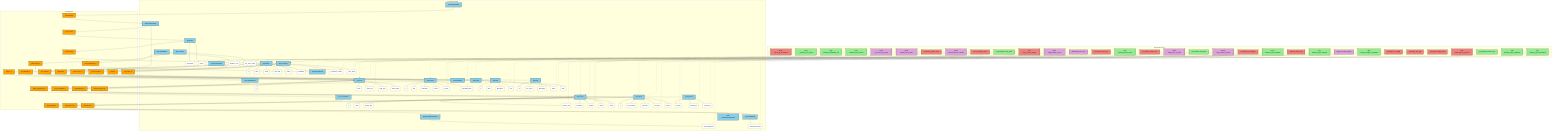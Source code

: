 graph TD
    %% ===================================================================
    %% 1. Style Definitions
    %% ===================================================================
    classDef entityStyle fill:#87CEEB,stroke:#333,stroke-width:2px,color:#000
    classDef attributeStyle fill:#fff,stroke:#333,stroke-width:1px,color:#000
    classDef relationStyle fill:#FFA500,stroke:#333,stroke-width:2px,color:#000
    classDef goalStyle fill:#90EE90,stroke:#333,stroke-width:2px,color:#000
    classDef conditionStyle fill:#F08080,stroke:#333,stroke-width:2px,color:#000
    classDef dvStyle fill:#DDA0DD,stroke:#333,stroke-width:2px,color:#000

    %% ===================================================================
    %% 2. Entities and Their Attributes
    %% ===================================================================
    subgraph Core Domain Model
        direction LR

        %% E0: Project
        E0["(E0) Project"]:::entityStyle
        E0_A0("id"):::attributeStyle; E0_A1("name"):::attributeStyle; E0_A2("project_start"):::attributeStyle; E0_A3("project_end"):::attributeStyle; E0_A4("description"):::attributeStyle; E0_A5("budget"):::attributeStyle; E0_A6("status"):::attributeStyle; E0_A7("priority"):::attributeStyle
        E0 --- E0_A0 & E0_A1 & E0_A2 & E0_A3 & E0_A4 & E0_A5 & E0_A6 & E0_A7

        %% E1: Team
        E1["(E1) Team"]:::entityStyle
        E1_A0("id"):::attributeStyle; E1_A1("name"):::attributeStyle; E1_A2("team_size"):::attributeStyle; E1_A3("team_start"):::attributeStyle; E1_A4("team_status"):::attributeStyle
        E1 --- E1_A0 & E1_A1 & E1_A2 & E1_A3 & E1_A4

        %% E2: Worker
        E2["(E2) Worker"]:::entityStyle
        E2_A0("id"):::attributeStyle; E2_A1("name"):::attributeStyle; E2_A2("email"):::attributeStyle; E2_A3("start_date"):::attributeStyle; E2_A4("status"):::attributeStyle; E2_A5("availability"):::attributeStyle
        E2 --- E2_A0 & E2_A1 & E2_A2 & E2_A3 & E2_A4 & E2_A5

        %% E3: Feature
        E3["(E3) Feature"]:::entityStyle
        E3_A0("id"):::attributeStyle; E3_A1("title"):::attributeStyle; E3_A2("description"):::attributeStyle; E3_A3("status"):::attributeStyle; E3_A4("priority"):::attributeStyle; E3_A5("estimated_effort"):::attributeStyle
        E3 --- E3_A0 & E3_A1 & E3_A2 & E3_A3 & E3_A4 & E3_A5

        %% E4: Skill
        E4["(E4) Skill"]:::entityStyle
        E4_A0("id"):::attributeStyle; E4_A1("label"):::attributeStyle; E4_A2("description"):::attributeStyle; E4_A3("level"):::attributeStyle
        E4 --- E4_A0 & E4_A1 & E4_A2 & E4_A3

        %% E5: Role
        E5["(E5) Role"]:::entityStyle
        E5_A0("id"):::attributeStyle; E5_A1("role_name"):::attributeStyle; E5_A2("description"):::attributeStyle
        E5 --- E5_A0 & E5_A1 & E5_A2

        %% E6: ProductOwner
        E6["(E6) ProductOwner"]:::entityStyle

        %% E7: ScrumMaster
        E7["(E7) ScrumMaster"]:::entityStyle

        %% E8: ProductBacklog
        E8["(E8) ProductBacklog"]:::entityStyle

        %% E9: Sprint
        E9["(E9) Sprint"]:::entityStyle
        E9_A0("id"):::attributeStyle; E9_A1("sprint_number"):::attributeStyle; E9_A2("start_date"):::attributeStyle; E9_A3("end_date"):::attributeStyle; E9_A4("status"):::attributeStyle
        E9 --- E9_A0 & E9_A1 & E9_A2 & E9_A3 & E9_A4

        %% E12: SprintReview
        E12["(E12) SprintReview"]:::entityStyle

        %% E13: SprintRetrospective
        E13["(E13) SprintRetrospective"]:::entityStyle
        E13_A3("team_satisfaction"):::attributeStyle
        E13 --- E13_A3

        %% E14: SprintBacklog
        E14["(E14) SprintBacklog"]:::entityStyle

        %% E15: SprintGoal
        E15["(E15) SprintGoal"]:::entityStyle
        E15_A2("achievement_status"):::attributeStyle
        E15 --- E15_A2
        
        %% E16: Epic
        E16["(E16) Epic"]:::entityStyle
        E16_A2("description"):::attributeStyle; E16_A3("priority"):::attributeStyle
        E16 --- E16_A2 & E16_A3

        %% E17: UserStory
        E17["(E17) UserStory"]:::entityStyle
        E17_A3("acceptance_criteria"):::attributeStyle; E17_A5("story_points"):::attributeStyle
        E17 --- E17_A3 & E17_A5

        %% E18: Task
        E18["(E18) Task"]:::entityStyle
        E18_A3("status"):::attributeStyle; E18_A4("effort"):::attributeStyle
        E18 --- E18_A3 & E18_A4

        %% E19: DevelopmentSnapshot
        E19["(E19) DevelopmentSnapshot"]:::entityStyle

        %% E20: Blocker
        E20["(E20) Blocker"]:::entityStyle
        E20_A3("severity"):::attributeStyle; E20_A5("detected_on"):::attributeStyle; E20_A6("resolved_on"):::attributeStyle
        E20 --- E20_A3 & E20_A5 & E20_A6

        %% E21: Stakeholder
        E21["(E21) Stakeholder"]:::entityStyle
        E21_A6("influence_level"):::attributeStyle
        E21 --- E21_A6

        %% E22: Velocity
        E22["(E22) Velocity"]:::entityStyle
        E22_A2("avg._story_points"):::attributeStyle
        E22 --- E22_A2

        %% E23: ReleasePlan
        E23["(E23) ReleasePlan"]:::entityStyle

        %% E24: Roadmap
        E24["(E24) Roadmap"]:::entityStyle
    end

    %% ===================================================================
    %% 3. Relationships between Entities
    %% ===================================================================
    subgraph Relationships
        direction TB
        R1["(R1) is_assigned_to"]:::relationStyle; E1 --> R1 --> E0
        R2["(R2) belongs_to"]:::relationStyle;     E2 --> R2 --> E1
        R3["(R3) has"]:::relationStyle;            E2 --> R3 --> E4
        R4["(R4) takes_on"]:::relationStyle;      E2 --> R4 --> E5
        R5["(R5) manages"]:::relationStyle;       E6 --> R5 --> E8
        R6["(R6) is_supported_by"]:::relationStyle; E1 --> R6 --> E7
        R7["(R7) contains"]:::relationStyle;       E8 --> R7 --> E3
        R8["(R8) contains"]:::relationStyle;       E8 --> R8 --> E16
        R9["(R9) contains"]:::relationStyle;       E16 --> R9 --> E17
        R10["(R10) consists_of"]:::relationStyle;   E17 --> R10 --> E18
        R11["(R11) is_in"]:::relationStyle;         E17 --> R11 --> E14
        R12["(R12) belongs_to"]:::relationStyle;   E14 --> R12 --> E9
        R13["(R13) pursues"]:::relationStyle;      E9 --> R13 --> E15
        R16["(R16) is_blocked_by"]:::relationStyle; E18 --> R16 --> E20
        R17["(R17) participates_in"]:::relationStyle; E21 --> R17 --> E12
        R18["(R18) moderates"]:::relationStyle;     E7 --> R18 --> E13
        R19["(R19) refers_to"]:::relationStyle;     E22 --> R19 --> E1
        R20["(R20) plans"]:::relationStyle;         E23 --> R20 --> E3
        R21["(R21) is_part_of"]:::relationStyle;   E23 --> R21 --> E24
        R22["(R22) generates"]:::relationStyle;     E9 --> R22 --> E19
    end

    %% ===================================================================
    %% 4. Optimization Model Layer (Goals, Conditions, DVs)
    %% ===================================================================
    subgraph Optimization Layer
        direction BT
        
        %% Goal Nodes
        G0["(G0) maximize_feature_value"]:::goalStyle
        G1["(G1) maximize_story_points"]:::goalStyle
        G2["(G2) minimize_total_effort"]:::goalStyle
        G3["(G3) maximize_team_velocity"]:::goalStyle
        G4["(G4) minimize_blocker_time"]:::goalStyle
        G5["(G5) maximize_stakeholder_sat."]:::goalStyle
        G6["(G6) maximize_goal_achievement"]:::goalStyle
        G7["(G7) minimize_project_duration"]:::goalStyle
        G8["(G8) maximize_team_satisfaction"]:::goalStyle
        G9["(G9) minimize_budget_consumption"]:::goalStyle
        G10["(G10) maximize_task_completion"]:::goalStyle
        G11["(G11) maximize_epic_priority"]:::goalStyle

        %% Condition Nodes
        C0["(C0) enforce_team_size"]:::conditionStyle
        C1["(C1) respect_worker_avail."]:::conditionStyle
        C2["(C2) stay_in_sprint_capacity"]:::conditionStyle
        C3["(C3) project_in_budget"]:::conditionStyle
        C4["(C4) us_requires_criteria"]:::conditionStyle
        C5["(C5) task_status_valid"]:::conditionStyle
        C6["(C6) sprint_has_goal"]:::conditionStyle
        C7["(C7) feature_requires_prio"]:::conditionStyle
        C8["(C8) avoid_high_sev_blockers"]:::conditionStyle
        C9["(C9) sprint_duration_fixed"]:::conditionStyle
        C10["(C10) skill_level_adequate"]:::conditionStyle
        C11["(C11) epic_must_be_detailed"]:::conditionStyle

        %% Decision Variable Nodes
        DV0["(DV0) assign_story_to_sprint"]:::dvStyle
        DV1["(DV1) assign_worker_to_task"]:::dvStyle
        DV2["(DV2) select_feature_for_release"]:::dvStyle
        DV3["(DV3) set_user_story_priority"]:::dvStyle
        DV4["(DV4) estimate_story_points"]:::dvStyle
        DV5["(DV5) adjust_team_size"]:::dvStyle
        DV6["(DV6) set_project_budget"]:::dvStyle
        DV10["(DV10) assign_team_to_project"]:::dvStyle
    end

    %% ===================================================================
    %% 5. Connections from Optimization Layer to Core Model
    %% ===================================================================
    %% Goal Connections
    G0 -.-> E3_A4
    G1 -.-> E17_A5
    G2 -.-> E3_A5
    G3 -.-> E22_A2
    G4 -.-> E20_A5 & E20_A6
    G5 -.-> E21_A6
    G6 -.-> E15_A2
    G7 -.-> E0_A3
    G8 -.-> E13_A3
    G9 -.-> E0_A5
    G10 -.-> E18_A3
    G11 -.-> E16_A3

    %% Condition Connections
    C0 -.-> E1_A2
    C1 -.-> E2_A5
    C2 -.-> E17_A5
    C3 -.-> E0_A5
    C4 -.-> E17_A3
    C5 -.-> E18_A3
    C6 -.-> E9
    C7 -.-> E3_A4
    C8 -.-> E20_A3
    C9 -.-> E9_A3
    C10 -.-> E4_A3
    C11 -.-> E16_A2
    
    %% Decision Variable Connections
    DV0 -.-> E17 & E9
    DV1 -.-> E2 & E18
    DV2 -.-> E3 & E23
    DV3 -.-> E17
    DV4 -.-> E17
    DV5 -.-> E1
    DV6 -.-> E0
    DV10 -.-> E1 & E0